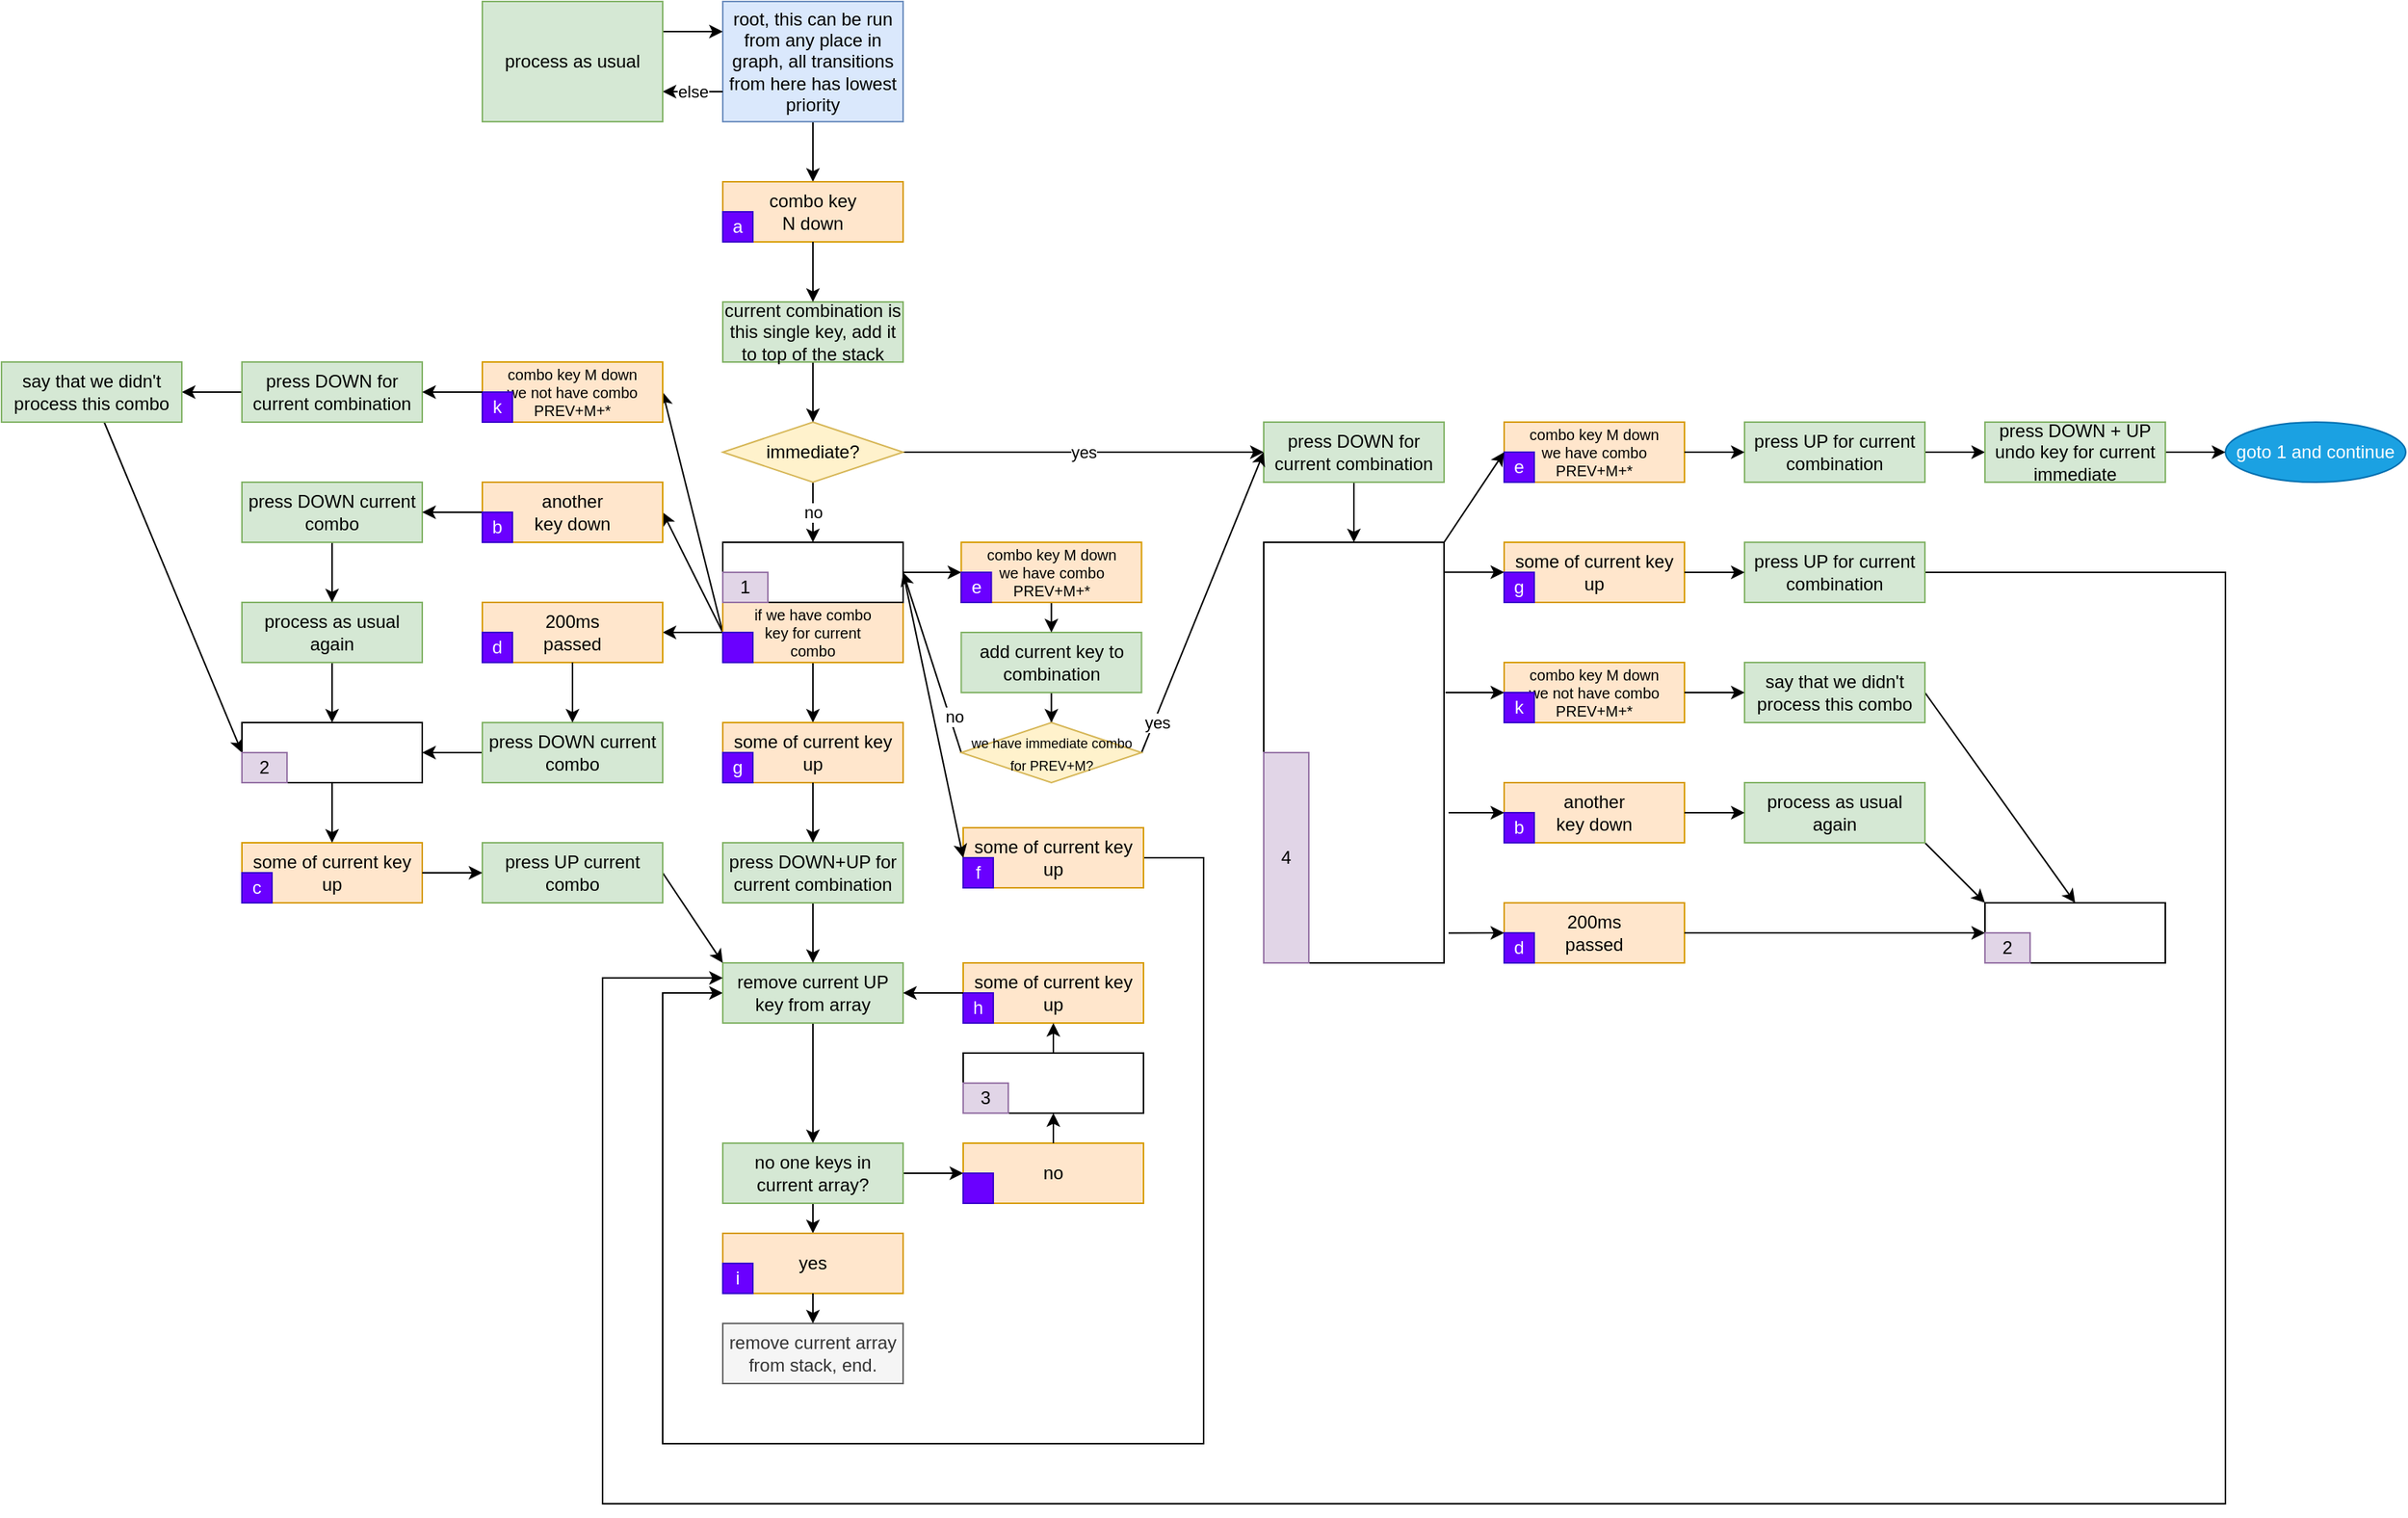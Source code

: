 <mxfile version="13.7.9" type="github">
  <diagram id="I-GsIGOzujkdGy-dldfp" name="Page-1">
    <mxGraphModel dx="1212" dy="2212" grid="1" gridSize="10" guides="1" tooltips="1" connect="1" arrows="1" fold="1" page="1" pageScale="1" pageWidth="850" pageHeight="1100" math="0" shadow="0">
      <root>
        <mxCell id="0" />
        <mxCell id="1" parent="0" />
        <mxCell id="Cp73jElpVsVrNux0-uJD-24" style="edgeStyle=none;rounded=0;orthogonalLoop=1;jettySize=auto;html=1;" parent="1" source="9FikOTbZSqQ_IjJCwpM8-122" target="Cp73jElpVsVrNux0-uJD-22" edge="1">
          <mxGeometry relative="1" as="geometry" />
        </mxCell>
        <mxCell id="9FikOTbZSqQ_IjJCwpM8-122" value="root, this can be run from any place in graph, all transitions from here has lowest priority" style="rounded=0;whiteSpace=wrap;html=1;fillColor=#dae8fc;strokeColor=#6c8ebf;" parent="1" vertex="1">
          <mxGeometry x="1360" y="-80" width="120" height="80" as="geometry" />
        </mxCell>
        <mxCell id="9FikOTbZSqQ_IjJCwpM8-123" value="remove current array from stack, end." style="rounded=0;whiteSpace=wrap;html=1;fillColor=#f5f5f5;strokeColor=#666666;fontColor=#333333;" parent="1" vertex="1">
          <mxGeometry x="1360" y="800" width="120" height="40" as="geometry" />
        </mxCell>
        <mxCell id="3cy7uIy2D0ZZn0zKqhlk-67" style="edgeStyle=orthogonalEdgeStyle;rounded=0;orthogonalLoop=1;jettySize=auto;html=1;exitX=1;exitY=0.5;exitDx=0;exitDy=0;" parent="1" source="Cp73jElpVsVrNux0-uJD-68" target="9FikOTbZSqQ_IjJCwpM8-125" edge="1">
          <mxGeometry relative="1" as="geometry">
            <Array as="points">
              <mxPoint x="1680" y="490" />
              <mxPoint x="1680" y="880" />
              <mxPoint x="1320" y="880" />
              <mxPoint x="1320" y="580" />
            </Array>
          </mxGeometry>
        </mxCell>
        <mxCell id="Cp73jElpVsVrNux0-uJD-15" style="edgeStyle=none;rounded=0;orthogonalLoop=1;jettySize=auto;html=1;exitX=1;exitY=0.5;exitDx=0;exitDy=0;entryX=0;entryY=0;entryDx=0;entryDy=0;" parent="1" source="9FikOTbZSqQ_IjJCwpM8-124" target="ggF09_UAsh0PuTfxkhmL-5" edge="1">
          <mxGeometry relative="1" as="geometry" />
        </mxCell>
        <mxCell id="FyaBsQyID1A_M-N_47Ui-7" style="edgeStyle=none;rounded=0;orthogonalLoop=1;jettySize=auto;html=1;" parent="1" source="9FikOTbZSqQ_IjJCwpM8-125" target="FyaBsQyID1A_M-N_47Ui-2" edge="1">
          <mxGeometry relative="1" as="geometry" />
        </mxCell>
        <mxCell id="9FikOTbZSqQ_IjJCwpM8-125" value="remove current UP key from array" style="rounded=0;whiteSpace=wrap;html=1;fillColor=#d5e8d4;strokeColor=#82b366;" parent="1" vertex="1">
          <mxGeometry x="1360" y="560" width="120" height="40" as="geometry" />
        </mxCell>
        <mxCell id="3cy7uIy2D0ZZn0zKqhlk-65" style="edgeStyle=none;rounded=0;orthogonalLoop=1;jettySize=auto;html=1;" parent="1" source="9FikOTbZSqQ_IjJCwpM8-134" target="3cy7uIy2D0ZZn0zKqhlk-14" edge="1">
          <mxGeometry relative="1" as="geometry" />
        </mxCell>
        <mxCell id="9FikOTbZSqQ_IjJCwpM8-134" value="process as usual again" style="rounded=0;whiteSpace=wrap;html=1;fillColor=#d5e8d4;strokeColor=#82b366;" parent="1" vertex="1">
          <mxGeometry x="1040" y="320" width="120" height="40" as="geometry" />
        </mxCell>
        <mxCell id="Cp73jElpVsVrNux0-uJD-20" style="edgeStyle=none;rounded=0;orthogonalLoop=1;jettySize=auto;html=1;exitX=0;exitY=0.5;exitDx=0;exitDy=0;entryX=1;entryY=0.5;entryDx=0;entryDy=0;" parent="1" source="3cy7uIy2D0ZZn0zKqhlk-10" target="Cp73jElpVsVrNux0-uJD-19" edge="1">
          <mxGeometry relative="1" as="geometry" />
        </mxCell>
        <mxCell id="Cp73jElpVsVrNux0-uJD-34" style="edgeStyle=none;rounded=0;orthogonalLoop=1;jettySize=auto;html=1;exitX=0;exitY=0.5;exitDx=0;exitDy=0;entryX=1;entryY=0.5;entryDx=0;entryDy=0;" parent="1" source="3cy7uIy2D0ZZn0zKqhlk-10" target="Cp73jElpVsVrNux0-uJD-26" edge="1">
          <mxGeometry relative="1" as="geometry" />
        </mxCell>
        <mxCell id="Cp73jElpVsVrNux0-uJD-65" style="edgeStyle=none;rounded=0;orthogonalLoop=1;jettySize=auto;html=1;exitX=0;exitY=0;exitDx=0;exitDy=0;entryX=1;entryY=0.5;entryDx=0;entryDy=0;" parent="1" source="Cp73jElpVsVrNux0-uJD-76" target="Cp73jElpVsVrNux0-uJD-62" edge="1">
          <mxGeometry relative="1" as="geometry" />
        </mxCell>
        <mxCell id="Cp73jElpVsVrNux0-uJD-71" style="edgeStyle=none;rounded=0;orthogonalLoop=1;jettySize=auto;html=1;exitX=0.5;exitY=1;exitDx=0;exitDy=0;" parent="1" source="3cy7uIy2D0ZZn0zKqhlk-10" target="Cp73jElpVsVrNux0-uJD-42" edge="1">
          <mxGeometry relative="1" as="geometry" />
        </mxCell>
        <mxCell id="3cy7uIy2D0ZZn0zKqhlk-10" value="&lt;p style=&quot;line-height: 100%&quot;&gt;&lt;/p&gt;&lt;div style=&quot;font-size: 10px&quot;&gt;&lt;font style=&quot;font-size: 10px&quot;&gt;if we have combo&lt;/font&gt;&lt;/div&gt;&lt;div style=&quot;font-size: 10px&quot;&gt;&lt;font style=&quot;font-size: 10px&quot;&gt; key for current &lt;br&gt;&lt;/font&gt;&lt;/div&gt;&lt;div style=&quot;font-size: 10px&quot;&gt;&lt;font style=&quot;font-size: 10px&quot;&gt;combo&lt;/font&gt;&lt;/div&gt;&lt;p&gt;&lt;/p&gt;" style="rounded=0;whiteSpace=wrap;html=1;fillColor=#ffe6cc;strokeColor=#d79b00;" parent="1" vertex="1">
          <mxGeometry x="1360" y="320" width="120" height="40" as="geometry" />
        </mxCell>
        <mxCell id="Cp73jElpVsVrNux0-uJD-74" style="edgeStyle=none;rounded=0;orthogonalLoop=1;jettySize=auto;html=1;" parent="1" source="3cy7uIy2D0ZZn0zKqhlk-12" target="9FikOTbZSqQ_IjJCwpM8-125" edge="1">
          <mxGeometry relative="1" as="geometry" />
        </mxCell>
        <mxCell id="3cy7uIy2D0ZZn0zKqhlk-12" value="press DOWN+UP for current combination" style="rounded=0;whiteSpace=wrap;html=1;fillColor=#d5e8d4;strokeColor=#82b366;" parent="1" vertex="1">
          <mxGeometry x="1360" y="480" width="120" height="40" as="geometry" />
        </mxCell>
        <mxCell id="tpmH9WUJRvsgLyrocyXT-11" style="edgeStyle=orthogonalEdgeStyle;rounded=0;orthogonalLoop=1;jettySize=auto;html=1;" edge="1" parent="1" source="3cy7uIy2D0ZZn0zKqhlk-19" target="tpmH9WUJRvsgLyrocyXT-10">
          <mxGeometry relative="1" as="geometry" />
        </mxCell>
        <mxCell id="3cy7uIy2D0ZZn0zKqhlk-19" value="add current key to combination" style="rounded=0;whiteSpace=wrap;html=1;fillColor=#d5e8d4;strokeColor=#82b366;" parent="1" vertex="1">
          <mxGeometry x="1518.7" y="340" width="120" height="40" as="geometry" />
        </mxCell>
        <mxCell id="3cy7uIy2D0ZZn0zKqhlk-64" style="edgeStyle=none;rounded=0;orthogonalLoop=1;jettySize=auto;html=1;exitX=1;exitY=0.5;exitDx=0;exitDy=0;entryX=0;entryY=0;entryDx=0;entryDy=0;" parent="1" source="3cy7uIy2D0ZZn0zKqhlk-26" target="9FikOTbZSqQ_IjJCwpM8-125" edge="1">
          <mxGeometry relative="1" as="geometry" />
        </mxCell>
        <mxCell id="3cy7uIy2D0ZZn0zKqhlk-26" value="press UP current combo" style="rounded=0;whiteSpace=wrap;html=1;fillColor=#d5e8d4;strokeColor=#82b366;" parent="1" vertex="1">
          <mxGeometry x="1200" y="480" width="120" height="40" as="geometry" />
        </mxCell>
        <mxCell id="3cy7uIy2D0ZZn0zKqhlk-53" value="else" style="edgeStyle=none;rounded=0;orthogonalLoop=1;jettySize=auto;html=1;exitX=0;exitY=0.75;exitDx=0;exitDy=0;entryX=1;entryY=0.75;entryDx=0;entryDy=0;" parent="1" source="9FikOTbZSqQ_IjJCwpM8-122" target="3cy7uIy2D0ZZn0zKqhlk-55" edge="1">
          <mxGeometry relative="1" as="geometry">
            <mxPoint x="1360" y="-10" as="sourcePoint" />
          </mxGeometry>
        </mxCell>
        <mxCell id="3cy7uIy2D0ZZn0zKqhlk-54" style="edgeStyle=none;rounded=0;orthogonalLoop=1;jettySize=auto;html=1;exitX=1;exitY=0.25;exitDx=0;exitDy=0;entryX=0;entryY=0.25;entryDx=0;entryDy=0;" parent="1" source="3cy7uIy2D0ZZn0zKqhlk-55" target="9FikOTbZSqQ_IjJCwpM8-122" edge="1">
          <mxGeometry relative="1" as="geometry">
            <mxPoint x="1360" y="-30" as="targetPoint" />
          </mxGeometry>
        </mxCell>
        <mxCell id="3cy7uIy2D0ZZn0zKqhlk-55" value="process as usual" style="rounded=0;whiteSpace=wrap;html=1;fillColor=#d5e8d4;strokeColor=#82b366;" parent="1" vertex="1">
          <mxGeometry x="1200" y="-80" width="120" height="80" as="geometry" />
        </mxCell>
        <mxCell id="Cp73jElpVsVrNux0-uJD-54" style="edgeStyle=none;rounded=0;orthogonalLoop=1;jettySize=auto;html=1;" parent="1" source="FyaBsQyID1A_M-N_47Ui-2" target="Cp73jElpVsVrNux0-uJD-52" edge="1">
          <mxGeometry relative="1" as="geometry" />
        </mxCell>
        <mxCell id="Cp73jElpVsVrNux0-uJD-59" style="edgeStyle=none;rounded=0;orthogonalLoop=1;jettySize=auto;html=1;entryX=0;entryY=0.5;entryDx=0;entryDy=0;exitX=1;exitY=0.5;exitDx=0;exitDy=0;" parent="1" source="FyaBsQyID1A_M-N_47Ui-2" target="Cp73jElpVsVrNux0-uJD-57" edge="1">
          <mxGeometry relative="1" as="geometry" />
        </mxCell>
        <mxCell id="FyaBsQyID1A_M-N_47Ui-2" value="no one keys in current array?" style="rounded=0;whiteSpace=wrap;html=1;fillColor=#d5e8d4;strokeColor=#82b366;" parent="1" vertex="1">
          <mxGeometry x="1360" y="680" width="120" height="40" as="geometry" />
        </mxCell>
        <mxCell id="Cp73jElpVsVrNux0-uJD-2" style="edgeStyle=orthogonalEdgeStyle;rounded=0;orthogonalLoop=1;jettySize=auto;html=1;" parent="1" source="Cp73jElpVsVrNux0-uJD-1" target="9FikOTbZSqQ_IjJCwpM8-134" edge="1">
          <mxGeometry relative="1" as="geometry" />
        </mxCell>
        <mxCell id="Cp73jElpVsVrNux0-uJD-1" value="&lt;div&gt;press DOWN current combo&lt;/div&gt;" style="rounded=0;whiteSpace=wrap;html=1;fillColor=#d5e8d4;strokeColor=#82b366;" parent="1" vertex="1">
          <mxGeometry x="1040" y="240" width="120" height="40" as="geometry" />
        </mxCell>
        <mxCell id="Cp73jElpVsVrNux0-uJD-5" style="rounded=0;orthogonalLoop=1;jettySize=auto;html=1;entryX=1;entryY=0.5;entryDx=0;entryDy=0;exitX=0;exitY=0.5;exitDx=0;exitDy=0;" parent="1" source="Cp73jElpVsVrNux0-uJD-4" target="3cy7uIy2D0ZZn0zKqhlk-14" edge="1">
          <mxGeometry relative="1" as="geometry" />
        </mxCell>
        <mxCell id="Cp73jElpVsVrNux0-uJD-4" value="&lt;div&gt;press DOWN current combo&lt;/div&gt;" style="rounded=0;whiteSpace=wrap;html=1;fillColor=#d5e8d4;strokeColor=#82b366;" parent="1" vertex="1">
          <mxGeometry x="1200" y="400" width="120" height="40" as="geometry" />
        </mxCell>
        <mxCell id="Cp73jElpVsVrNux0-uJD-9" style="edgeStyle=none;rounded=0;orthogonalLoop=1;jettySize=auto;html=1;exitX=0;exitY=0.5;exitDx=0;exitDy=0;" parent="1" source="Cp73jElpVsVrNux0-uJD-6" target="Cp73jElpVsVrNux0-uJD-8" edge="1">
          <mxGeometry relative="1" as="geometry" />
        </mxCell>
        <mxCell id="Cp73jElpVsVrNux0-uJD-6" value="press DOWN for current combination" style="rounded=0;whiteSpace=wrap;html=1;fillColor=#d5e8d4;strokeColor=#82b366;" parent="1" vertex="1">
          <mxGeometry x="1040" y="160" width="120" height="40" as="geometry" />
        </mxCell>
        <mxCell id="Cp73jElpVsVrNux0-uJD-75" style="edgeStyle=none;rounded=0;orthogonalLoop=1;jettySize=auto;html=1;entryX=0;entryY=0;entryDx=0;entryDy=0;" parent="1" source="Cp73jElpVsVrNux0-uJD-8" target="3cy7uIy2D0ZZn0zKqhlk-74" edge="1">
          <mxGeometry relative="1" as="geometry" />
        </mxCell>
        <mxCell id="Cp73jElpVsVrNux0-uJD-8" value="say that we didn&#39;t process this combo" style="rounded=0;whiteSpace=wrap;html=1;fillColor=#d5e8d4;strokeColor=#82b366;" parent="1" vertex="1">
          <mxGeometry x="880" y="160" width="120" height="40" as="geometry" />
        </mxCell>
        <mxCell id="Cp73jElpVsVrNux0-uJD-16" style="edgeStyle=none;rounded=0;orthogonalLoop=1;jettySize=auto;html=1;" parent="1" source="Cp73jElpVsVrNux0-uJD-14" target="3cy7uIy2D0ZZn0zKqhlk-19" edge="1">
          <mxGeometry relative="1" as="geometry" />
        </mxCell>
        <mxCell id="Cp73jElpVsVrNux0-uJD-21" style="edgeStyle=none;rounded=0;orthogonalLoop=1;jettySize=auto;html=1;entryX=1;entryY=0.5;entryDx=0;entryDy=0;" parent="1" source="Cp73jElpVsVrNux0-uJD-19" target="Cp73jElpVsVrNux0-uJD-1" edge="1">
          <mxGeometry relative="1" as="geometry" />
        </mxCell>
        <mxCell id="Cp73jElpVsVrNux0-uJD-27" value="" style="group" parent="1" vertex="1" connectable="0">
          <mxGeometry x="1200" y="320" width="120" height="40" as="geometry" />
        </mxCell>
        <mxCell id="Cp73jElpVsVrNux0-uJD-26" value="&lt;div&gt;200ms&lt;/div&gt;&lt;div&gt;passed&lt;br&gt;&lt;/div&gt;" style="rounded=0;whiteSpace=wrap;html=1;fillColor=#ffe6cc;strokeColor=#d79b00;" parent="Cp73jElpVsVrNux0-uJD-27" vertex="1">
          <mxGeometry width="120" height="40" as="geometry" />
        </mxCell>
        <mxCell id="ggF09_UAsh0PuTfxkhmL-3" value="d" style="rounded=0;whiteSpace=wrap;html=1;fillColor=#6a00ff;strokeColor=#3700CC;fontColor=#ffffff;" parent="Cp73jElpVsVrNux0-uJD-27" vertex="1">
          <mxGeometry y="20" width="20" height="20" as="geometry" />
        </mxCell>
        <mxCell id="Cp73jElpVsVrNux0-uJD-28" value="" style="group" parent="1" vertex="1" connectable="0">
          <mxGeometry x="1200" y="240" width="120" height="40" as="geometry" />
        </mxCell>
        <mxCell id="Cp73jElpVsVrNux0-uJD-19" value="&lt;div&gt;another &lt;br&gt;&lt;/div&gt;&lt;div&gt;key down&lt;/div&gt;" style="rounded=0;whiteSpace=wrap;html=1;fillColor=#ffe6cc;strokeColor=#d79b00;" parent="Cp73jElpVsVrNux0-uJD-28" vertex="1">
          <mxGeometry width="120" height="40" as="geometry" />
        </mxCell>
        <mxCell id="ggF09_UAsh0PuTfxkhmL-2" value="b" style="rounded=0;whiteSpace=wrap;html=1;fillColor=#6a00ff;strokeColor=#3700CC;fontColor=#ffffff;" parent="Cp73jElpVsVrNux0-uJD-28" vertex="1">
          <mxGeometry y="20" width="20" height="20" as="geometry" />
        </mxCell>
        <mxCell id="Cp73jElpVsVrNux0-uJD-29" value="" style="group" parent="1" vertex="1" connectable="0">
          <mxGeometry x="1518.7" y="280" width="120" height="40" as="geometry" />
        </mxCell>
        <mxCell id="Cp73jElpVsVrNux0-uJD-14" value="&lt;div style=&quot;font-size: 10px&quot;&gt;&lt;font style=&quot;font-size: 10px&quot;&gt;combo key M down&lt;/font&gt;&lt;div&gt;&lt;font style=&quot;font-size: 10px&quot;&gt;we have combo PREV+M&lt;/font&gt;&lt;font style=&quot;font-size: 10px&quot;&gt;+*&lt;/font&gt;&lt;/div&gt;&lt;/div&gt;" style="rounded=0;whiteSpace=wrap;html=1;fillColor=#ffe6cc;strokeColor=#d79b00;" parent="Cp73jElpVsVrNux0-uJD-29" vertex="1">
          <mxGeometry width="120" height="40" as="geometry" />
        </mxCell>
        <mxCell id="ggF09_UAsh0PuTfxkhmL-5" value="e" style="rounded=0;whiteSpace=wrap;html=1;fillColor=#6a00ff;strokeColor=#3700CC;fontColor=#ffffff;" parent="Cp73jElpVsVrNux0-uJD-29" vertex="1">
          <mxGeometry y="20" width="20" height="20" as="geometry" />
        </mxCell>
        <mxCell id="Cp73jElpVsVrNux0-uJD-30" value="" style="group" parent="1" vertex="1" connectable="0">
          <mxGeometry x="1360" y="40" width="120" height="40" as="geometry" />
        </mxCell>
        <mxCell id="Cp73jElpVsVrNux0-uJD-22" value="&lt;div&gt;combo key &lt;br&gt;&lt;/div&gt;&lt;div&gt;N down&lt;/div&gt;" style="rounded=0;whiteSpace=wrap;html=1;fillColor=#ffe6cc;strokeColor=#d79b00;" parent="Cp73jElpVsVrNux0-uJD-30" vertex="1">
          <mxGeometry width="120" height="40" as="geometry" />
        </mxCell>
        <mxCell id="ggF09_UAsh0PuTfxkhmL-1" value="a" style="rounded=0;whiteSpace=wrap;html=1;fillColor=#6a00ff;strokeColor=#3700CC;fontColor=#ffffff;" parent="Cp73jElpVsVrNux0-uJD-30" vertex="1">
          <mxGeometry y="20" width="20" height="20" as="geometry" />
        </mxCell>
        <mxCell id="Cp73jElpVsVrNux0-uJD-31" value="" style="group" parent="1" vertex="1" connectable="0">
          <mxGeometry x="1360" y="280" width="120" height="40" as="geometry" />
        </mxCell>
        <mxCell id="9FikOTbZSqQ_IjJCwpM8-124" value="" style="rounded=0;whiteSpace=wrap;html=1;" parent="Cp73jElpVsVrNux0-uJD-31" vertex="1">
          <mxGeometry width="120" height="40" as="geometry" />
        </mxCell>
        <mxCell id="3cy7uIy2D0ZZn0zKqhlk-70" value="1" style="rounded=0;whiteSpace=wrap;html=1;fillColor=#e1d5e7;strokeColor=#9673a6;" parent="Cp73jElpVsVrNux0-uJD-31" vertex="1">
          <mxGeometry y="20" width="30" height="20" as="geometry" />
        </mxCell>
        <mxCell id="Cp73jElpVsVrNux0-uJD-32" value="" style="group" parent="1" vertex="1" connectable="0">
          <mxGeometry x="1520" y="620" width="120" height="40" as="geometry" />
        </mxCell>
        <mxCell id="FyaBsQyID1A_M-N_47Ui-1" value="" style="rounded=0;whiteSpace=wrap;html=1;" parent="Cp73jElpVsVrNux0-uJD-32" vertex="1">
          <mxGeometry width="120" height="40" as="geometry" />
        </mxCell>
        <mxCell id="3cy7uIy2D0ZZn0zKqhlk-72" value="3" style="rounded=0;whiteSpace=wrap;html=1;fillColor=#e1d5e7;strokeColor=#9673a6;" parent="Cp73jElpVsVrNux0-uJD-32" vertex="1">
          <mxGeometry y="20" width="30" height="20" as="geometry" />
        </mxCell>
        <mxCell id="Cp73jElpVsVrNux0-uJD-33" value="" style="group" parent="1" vertex="1" connectable="0">
          <mxGeometry x="1040" y="400" width="120" height="40" as="geometry" />
        </mxCell>
        <mxCell id="3cy7uIy2D0ZZn0zKqhlk-14" value="" style="rounded=0;whiteSpace=wrap;html=1;" parent="Cp73jElpVsVrNux0-uJD-33" vertex="1">
          <mxGeometry width="120" height="40" as="geometry" />
        </mxCell>
        <mxCell id="3cy7uIy2D0ZZn0zKqhlk-74" value="2" style="rounded=0;whiteSpace=wrap;html=1;fillColor=#e1d5e7;strokeColor=#9673a6;" parent="Cp73jElpVsVrNux0-uJD-33" vertex="1">
          <mxGeometry y="20" width="30" height="20" as="geometry" />
        </mxCell>
        <mxCell id="Cp73jElpVsVrNux0-uJD-35" style="edgeStyle=none;rounded=0;orthogonalLoop=1;jettySize=auto;html=1;" parent="1" source="Cp73jElpVsVrNux0-uJD-26" target="Cp73jElpVsVrNux0-uJD-4" edge="1">
          <mxGeometry relative="1" as="geometry" />
        </mxCell>
        <mxCell id="Cp73jElpVsVrNux0-uJD-36" value="" style="group" parent="1" vertex="1" connectable="0">
          <mxGeometry x="1040" y="480" width="120" height="40" as="geometry" />
        </mxCell>
        <mxCell id="Cp73jElpVsVrNux0-uJD-37" value="some of current key up" style="rounded=0;whiteSpace=wrap;html=1;fillColor=#ffe6cc;strokeColor=#d79b00;" parent="Cp73jElpVsVrNux0-uJD-36" vertex="1">
          <mxGeometry width="120" height="40" as="geometry" />
        </mxCell>
        <mxCell id="Cp73jElpVsVrNux0-uJD-38" value="c" style="rounded=0;whiteSpace=wrap;html=1;fillColor=#6a00ff;strokeColor=#3700CC;fontColor=#ffffff;" parent="Cp73jElpVsVrNux0-uJD-36" vertex="1">
          <mxGeometry y="20" width="20" height="20" as="geometry" />
        </mxCell>
        <mxCell id="Cp73jElpVsVrNux0-uJD-39" style="edgeStyle=none;rounded=0;orthogonalLoop=1;jettySize=auto;html=1;" parent="1" source="3cy7uIy2D0ZZn0zKqhlk-14" target="Cp73jElpVsVrNux0-uJD-37" edge="1">
          <mxGeometry relative="1" as="geometry" />
        </mxCell>
        <mxCell id="Cp73jElpVsVrNux0-uJD-40" style="edgeStyle=none;rounded=0;orthogonalLoop=1;jettySize=auto;html=1;" parent="1" source="Cp73jElpVsVrNux0-uJD-37" target="3cy7uIy2D0ZZn0zKqhlk-26" edge="1">
          <mxGeometry relative="1" as="geometry" />
        </mxCell>
        <mxCell id="Cp73jElpVsVrNux0-uJD-41" value="" style="group" parent="1" vertex="1" connectable="0">
          <mxGeometry x="1360" y="400" width="120" height="40" as="geometry" />
        </mxCell>
        <mxCell id="Cp73jElpVsVrNux0-uJD-42" value="some of current key up" style="rounded=0;whiteSpace=wrap;html=1;fillColor=#ffe6cc;strokeColor=#d79b00;" parent="Cp73jElpVsVrNux0-uJD-41" vertex="1">
          <mxGeometry width="120" height="40" as="geometry" />
        </mxCell>
        <mxCell id="Cp73jElpVsVrNux0-uJD-43" value="g" style="rounded=0;whiteSpace=wrap;html=1;fillColor=#6a00ff;strokeColor=#3700CC;fontColor=#ffffff;" parent="Cp73jElpVsVrNux0-uJD-41" vertex="1">
          <mxGeometry y="20" width="20" height="20" as="geometry" />
        </mxCell>
        <mxCell id="Cp73jElpVsVrNux0-uJD-46" value="" style="group" parent="1" vertex="1" connectable="0">
          <mxGeometry x="1520" y="560" width="120" height="40" as="geometry" />
        </mxCell>
        <mxCell id="Cp73jElpVsVrNux0-uJD-47" value="some of current key up" style="rounded=0;whiteSpace=wrap;html=1;fillColor=#ffe6cc;strokeColor=#d79b00;" parent="Cp73jElpVsVrNux0-uJD-46" vertex="1">
          <mxGeometry width="120" height="40" as="geometry" />
        </mxCell>
        <mxCell id="Cp73jElpVsVrNux0-uJD-48" value="h" style="rounded=0;whiteSpace=wrap;html=1;fillColor=#6a00ff;strokeColor=#3700CC;fontColor=#ffffff;" parent="Cp73jElpVsVrNux0-uJD-46" vertex="1">
          <mxGeometry y="20" width="20" height="20" as="geometry" />
        </mxCell>
        <mxCell id="Cp73jElpVsVrNux0-uJD-49" style="edgeStyle=none;rounded=0;orthogonalLoop=1;jettySize=auto;html=1;entryX=0.5;entryY=1;entryDx=0;entryDy=0;" parent="1" source="FyaBsQyID1A_M-N_47Ui-1" target="Cp73jElpVsVrNux0-uJD-47" edge="1">
          <mxGeometry relative="1" as="geometry" />
        </mxCell>
        <mxCell id="Cp73jElpVsVrNux0-uJD-50" style="edgeStyle=none;rounded=0;orthogonalLoop=1;jettySize=auto;html=1;entryX=1;entryY=0.5;entryDx=0;entryDy=0;exitX=0;exitY=0;exitDx=0;exitDy=0;" parent="1" source="Cp73jElpVsVrNux0-uJD-48" target="9FikOTbZSqQ_IjJCwpM8-125" edge="1">
          <mxGeometry relative="1" as="geometry" />
        </mxCell>
        <mxCell id="Cp73jElpVsVrNux0-uJD-51" value="" style="group" parent="1" vertex="1" connectable="0">
          <mxGeometry x="1360" y="740" width="120" height="40" as="geometry" />
        </mxCell>
        <mxCell id="Cp73jElpVsVrNux0-uJD-52" value="yes" style="rounded=0;whiteSpace=wrap;html=1;fillColor=#ffe6cc;strokeColor=#d79b00;" parent="Cp73jElpVsVrNux0-uJD-51" vertex="1">
          <mxGeometry width="120" height="40" as="geometry" />
        </mxCell>
        <mxCell id="Cp73jElpVsVrNux0-uJD-53" value="i" style="rounded=0;whiteSpace=wrap;html=1;fillColor=#6a00ff;strokeColor=#3700CC;fontColor=#ffffff;" parent="Cp73jElpVsVrNux0-uJD-51" vertex="1">
          <mxGeometry y="20" width="20" height="20" as="geometry" />
        </mxCell>
        <mxCell id="Cp73jElpVsVrNux0-uJD-55" style="edgeStyle=none;rounded=0;orthogonalLoop=1;jettySize=auto;html=1;" parent="1" source="Cp73jElpVsVrNux0-uJD-52" target="9FikOTbZSqQ_IjJCwpM8-123" edge="1">
          <mxGeometry relative="1" as="geometry" />
        </mxCell>
        <mxCell id="Cp73jElpVsVrNux0-uJD-56" value="" style="group" parent="1" vertex="1" connectable="0">
          <mxGeometry x="1520" y="680" width="120" height="40" as="geometry" />
        </mxCell>
        <mxCell id="Cp73jElpVsVrNux0-uJD-57" value="no" style="rounded=0;whiteSpace=wrap;html=1;fillColor=#ffe6cc;strokeColor=#d79b00;" parent="Cp73jElpVsVrNux0-uJD-56" vertex="1">
          <mxGeometry width="120" height="40" as="geometry" />
        </mxCell>
        <mxCell id="Cp73jElpVsVrNux0-uJD-58" value="" style="rounded=0;whiteSpace=wrap;html=1;fillColor=#6a00ff;strokeColor=#3700CC;fontColor=#ffffff;" parent="Cp73jElpVsVrNux0-uJD-56" vertex="1">
          <mxGeometry y="20" width="20" height="20" as="geometry" />
        </mxCell>
        <mxCell id="Cp73jElpVsVrNux0-uJD-60" style="edgeStyle=none;rounded=0;orthogonalLoop=1;jettySize=auto;html=1;" parent="1" source="Cp73jElpVsVrNux0-uJD-57" target="FyaBsQyID1A_M-N_47Ui-1" edge="1">
          <mxGeometry relative="1" as="geometry" />
        </mxCell>
        <mxCell id="Cp73jElpVsVrNux0-uJD-61" value="" style="group" parent="1" vertex="1" connectable="0">
          <mxGeometry x="1200" y="160" width="120" height="40" as="geometry" />
        </mxCell>
        <mxCell id="Cp73jElpVsVrNux0-uJD-62" value="&lt;div style=&quot;font-size: 10px&quot;&gt;&lt;font style=&quot;font-size: 10px&quot;&gt;combo key M down&lt;/font&gt;&lt;div&gt;&lt;font style=&quot;font-size: 10px&quot;&gt;we not have combo PREV+M&lt;/font&gt;&lt;font style=&quot;font-size: 10px&quot;&gt;+*&lt;/font&gt;&lt;/div&gt;&lt;/div&gt;" style="rounded=0;whiteSpace=wrap;html=1;fillColor=#ffe6cc;strokeColor=#d79b00;" parent="Cp73jElpVsVrNux0-uJD-61" vertex="1">
          <mxGeometry width="120" height="40" as="geometry" />
        </mxCell>
        <mxCell id="Cp73jElpVsVrNux0-uJD-63" value="k" style="rounded=0;whiteSpace=wrap;html=1;fillColor=#6a00ff;strokeColor=#3700CC;fontColor=#ffffff;" parent="Cp73jElpVsVrNux0-uJD-61" vertex="1">
          <mxGeometry y="20" width="20" height="20" as="geometry" />
        </mxCell>
        <mxCell id="Cp73jElpVsVrNux0-uJD-66" style="edgeStyle=none;rounded=0;orthogonalLoop=1;jettySize=auto;html=1;" parent="1" source="Cp73jElpVsVrNux0-uJD-62" target="Cp73jElpVsVrNux0-uJD-6" edge="1">
          <mxGeometry relative="1" as="geometry" />
        </mxCell>
        <mxCell id="Cp73jElpVsVrNux0-uJD-67" value="" style="group" parent="1" vertex="1" connectable="0">
          <mxGeometry x="1520" y="470" width="120" height="40" as="geometry" />
        </mxCell>
        <mxCell id="Cp73jElpVsVrNux0-uJD-68" value="some of current key up" style="rounded=0;whiteSpace=wrap;html=1;fillColor=#ffe6cc;strokeColor=#d79b00;" parent="Cp73jElpVsVrNux0-uJD-67" vertex="1">
          <mxGeometry width="120" height="40" as="geometry" />
        </mxCell>
        <mxCell id="Cp73jElpVsVrNux0-uJD-69" value="f" style="rounded=0;whiteSpace=wrap;html=1;fillColor=#6a00ff;strokeColor=#3700CC;fontColor=#ffffff;" parent="Cp73jElpVsVrNux0-uJD-67" vertex="1">
          <mxGeometry y="20" width="20" height="20" as="geometry" />
        </mxCell>
        <mxCell id="Cp73jElpVsVrNux0-uJD-70" style="edgeStyle=none;rounded=0;orthogonalLoop=1;jettySize=auto;html=1;exitX=1;exitY=0.5;exitDx=0;exitDy=0;entryX=0;entryY=0;entryDx=0;entryDy=0;" parent="1" source="9FikOTbZSqQ_IjJCwpM8-124" target="Cp73jElpVsVrNux0-uJD-69" edge="1">
          <mxGeometry relative="1" as="geometry" />
        </mxCell>
        <mxCell id="Cp73jElpVsVrNux0-uJD-72" style="edgeStyle=none;rounded=0;orthogonalLoop=1;jettySize=auto;html=1;" parent="1" source="Cp73jElpVsVrNux0-uJD-42" target="3cy7uIy2D0ZZn0zKqhlk-12" edge="1">
          <mxGeometry relative="1" as="geometry" />
        </mxCell>
        <mxCell id="Cp73jElpVsVrNux0-uJD-76" value="" style="rounded=0;whiteSpace=wrap;html=1;fillColor=#6a00ff;strokeColor=#3700CC;fontColor=#ffffff;" parent="1" vertex="1">
          <mxGeometry x="1360" y="340" width="20" height="20" as="geometry" />
        </mxCell>
        <mxCell id="tpmH9WUJRvsgLyrocyXT-6" value="no" style="edgeStyle=orthogonalEdgeStyle;rounded=0;orthogonalLoop=1;jettySize=auto;html=1;" edge="1" parent="1" source="tpmH9WUJRvsgLyrocyXT-1" target="9FikOTbZSqQ_IjJCwpM8-124">
          <mxGeometry relative="1" as="geometry" />
        </mxCell>
        <mxCell id="tpmH9WUJRvsgLyrocyXT-8" value="yes" style="rounded=0;orthogonalLoop=1;jettySize=auto;html=1;entryX=0;entryY=0.5;entryDx=0;entryDy=0;exitX=1;exitY=0.5;exitDx=0;exitDy=0;" edge="1" parent="1" source="tpmH9WUJRvsgLyrocyXT-1" target="tpmH9WUJRvsgLyrocyXT-7">
          <mxGeometry relative="1" as="geometry" />
        </mxCell>
        <mxCell id="tpmH9WUJRvsgLyrocyXT-1" value="immediate?" style="rhombus;whiteSpace=wrap;html=1;fillColor=#fff2cc;strokeColor=#d6b656;" vertex="1" parent="1">
          <mxGeometry x="1360" y="200" width="120" height="40" as="geometry" />
        </mxCell>
        <mxCell id="tpmH9WUJRvsgLyrocyXT-5" style="edgeStyle=orthogonalEdgeStyle;rounded=0;orthogonalLoop=1;jettySize=auto;html=1;" edge="1" parent="1" source="tpmH9WUJRvsgLyrocyXT-3" target="tpmH9WUJRvsgLyrocyXT-1">
          <mxGeometry relative="1" as="geometry" />
        </mxCell>
        <mxCell id="tpmH9WUJRvsgLyrocyXT-3" value="current combination is this single key, add it to top of the stack" style="rounded=0;whiteSpace=wrap;html=1;fillColor=#d5e8d4;strokeColor=#82b366;" vertex="1" parent="1">
          <mxGeometry x="1360" y="120" width="120" height="40" as="geometry" />
        </mxCell>
        <mxCell id="tpmH9WUJRvsgLyrocyXT-4" style="edgeStyle=orthogonalEdgeStyle;rounded=0;orthogonalLoop=1;jettySize=auto;html=1;" edge="1" parent="1" source="Cp73jElpVsVrNux0-uJD-22" target="tpmH9WUJRvsgLyrocyXT-3">
          <mxGeometry relative="1" as="geometry" />
        </mxCell>
        <mxCell id="tpmH9WUJRvsgLyrocyXT-22" style="edgeStyle=none;rounded=0;orthogonalLoop=1;jettySize=auto;html=1;" edge="1" parent="1" source="tpmH9WUJRvsgLyrocyXT-7" target="tpmH9WUJRvsgLyrocyXT-19">
          <mxGeometry relative="1" as="geometry" />
        </mxCell>
        <mxCell id="tpmH9WUJRvsgLyrocyXT-7" value="press DOWN for current combination" style="rounded=0;whiteSpace=wrap;html=1;fillColor=#d5e8d4;strokeColor=#82b366;" vertex="1" parent="1">
          <mxGeometry x="1720" y="200" width="120" height="40" as="geometry" />
        </mxCell>
        <mxCell id="tpmH9WUJRvsgLyrocyXT-12" style="rounded=0;orthogonalLoop=1;jettySize=auto;html=1;exitX=0;exitY=0.5;exitDx=0;exitDy=0;" edge="1" parent="1" source="tpmH9WUJRvsgLyrocyXT-10">
          <mxGeometry relative="1" as="geometry">
            <mxPoint x="1480" y="300" as="targetPoint" />
          </mxGeometry>
        </mxCell>
        <mxCell id="tpmH9WUJRvsgLyrocyXT-13" value="no" style="edgeLabel;html=1;align=center;verticalAlign=middle;resizable=0;points=[];" vertex="1" connectable="0" parent="tpmH9WUJRvsgLyrocyXT-12">
          <mxGeometry x="-0.6" y="-3" relative="1" as="geometry">
            <mxPoint as="offset" />
          </mxGeometry>
        </mxCell>
        <mxCell id="tpmH9WUJRvsgLyrocyXT-14" style="edgeStyle=none;rounded=0;orthogonalLoop=1;jettySize=auto;html=1;exitX=1;exitY=0.5;exitDx=0;exitDy=0;entryX=0;entryY=0.5;entryDx=0;entryDy=0;" edge="1" parent="1" source="tpmH9WUJRvsgLyrocyXT-10" target="tpmH9WUJRvsgLyrocyXT-7">
          <mxGeometry relative="1" as="geometry">
            <mxPoint x="1680" y="220" as="targetPoint" />
          </mxGeometry>
        </mxCell>
        <mxCell id="tpmH9WUJRvsgLyrocyXT-15" value="yes" style="edgeLabel;html=1;align=center;verticalAlign=middle;resizable=0;points=[];" vertex="1" connectable="0" parent="tpmH9WUJRvsgLyrocyXT-14">
          <mxGeometry x="-0.786" y="-2" relative="1" as="geometry">
            <mxPoint as="offset" />
          </mxGeometry>
        </mxCell>
        <mxCell id="tpmH9WUJRvsgLyrocyXT-10" value="&lt;font style=&quot;font-size: 9px&quot;&gt;we have immediate combo for PREV+M?&lt;/font&gt;" style="rhombus;whiteSpace=wrap;html=1;fillColor=#fff2cc;strokeColor=#d6b656;" vertex="1" parent="1">
          <mxGeometry x="1518.7" y="400" width="120" height="40" as="geometry" />
        </mxCell>
        <mxCell id="tpmH9WUJRvsgLyrocyXT-18" value="" style="group" vertex="1" connectable="0" parent="1">
          <mxGeometry x="1720" y="280" width="120" height="280" as="geometry" />
        </mxCell>
        <mxCell id="tpmH9WUJRvsgLyrocyXT-19" value="" style="rounded=0;whiteSpace=wrap;html=1;" vertex="1" parent="tpmH9WUJRvsgLyrocyXT-18">
          <mxGeometry width="120" height="280" as="geometry" />
        </mxCell>
        <mxCell id="tpmH9WUJRvsgLyrocyXT-20" value="4" style="rounded=0;whiteSpace=wrap;html=1;fillColor=#e1d5e7;strokeColor=#9673a6;" vertex="1" parent="tpmH9WUJRvsgLyrocyXT-18">
          <mxGeometry y="140" width="30" height="140" as="geometry" />
        </mxCell>
        <mxCell id="tpmH9WUJRvsgLyrocyXT-24" value="" style="group" vertex="1" connectable="0" parent="1">
          <mxGeometry x="1880" y="520" width="120" height="40" as="geometry" />
        </mxCell>
        <mxCell id="tpmH9WUJRvsgLyrocyXT-25" value="&lt;div&gt;200ms&lt;/div&gt;&lt;div&gt;passed&lt;br&gt;&lt;/div&gt;" style="rounded=0;whiteSpace=wrap;html=1;fillColor=#ffe6cc;strokeColor=#d79b00;" vertex="1" parent="tpmH9WUJRvsgLyrocyXT-24">
          <mxGeometry width="120" height="40" as="geometry" />
        </mxCell>
        <mxCell id="tpmH9WUJRvsgLyrocyXT-26" value="d" style="rounded=0;whiteSpace=wrap;html=1;fillColor=#6a00ff;strokeColor=#3700CC;fontColor=#ffffff;" vertex="1" parent="tpmH9WUJRvsgLyrocyXT-24">
          <mxGeometry y="20" width="20" height="20" as="geometry" />
        </mxCell>
        <mxCell id="tpmH9WUJRvsgLyrocyXT-27" value="" style="group" vertex="1" connectable="0" parent="1">
          <mxGeometry x="1880" y="440" width="120" height="40" as="geometry" />
        </mxCell>
        <mxCell id="tpmH9WUJRvsgLyrocyXT-28" value="&lt;div&gt;another &lt;br&gt;&lt;/div&gt;&lt;div&gt;key down&lt;/div&gt;" style="rounded=0;whiteSpace=wrap;html=1;fillColor=#ffe6cc;strokeColor=#d79b00;" vertex="1" parent="tpmH9WUJRvsgLyrocyXT-27">
          <mxGeometry width="120" height="40" as="geometry" />
        </mxCell>
        <mxCell id="tpmH9WUJRvsgLyrocyXT-29" value="b" style="rounded=0;whiteSpace=wrap;html=1;fillColor=#6a00ff;strokeColor=#3700CC;fontColor=#ffffff;" vertex="1" parent="tpmH9WUJRvsgLyrocyXT-27">
          <mxGeometry y="20" width="20" height="20" as="geometry" />
        </mxCell>
        <mxCell id="tpmH9WUJRvsgLyrocyXT-30" value="" style="group" vertex="1" connectable="0" parent="1">
          <mxGeometry x="1880" y="360" width="120" height="40" as="geometry" />
        </mxCell>
        <mxCell id="tpmH9WUJRvsgLyrocyXT-31" value="&lt;div style=&quot;font-size: 10px&quot;&gt;&lt;font style=&quot;font-size: 10px&quot;&gt;combo key M down&lt;/font&gt;&lt;div&gt;&lt;font style=&quot;font-size: 10px&quot;&gt;we not have combo PREV+M&lt;/font&gt;&lt;font style=&quot;font-size: 10px&quot;&gt;+*&lt;/font&gt;&lt;/div&gt;&lt;/div&gt;" style="rounded=0;whiteSpace=wrap;html=1;fillColor=#ffe6cc;strokeColor=#d79b00;" vertex="1" parent="tpmH9WUJRvsgLyrocyXT-30">
          <mxGeometry width="120" height="40" as="geometry" />
        </mxCell>
        <mxCell id="tpmH9WUJRvsgLyrocyXT-32" value="k" style="rounded=0;whiteSpace=wrap;html=1;fillColor=#6a00ff;strokeColor=#3700CC;fontColor=#ffffff;" vertex="1" parent="tpmH9WUJRvsgLyrocyXT-30">
          <mxGeometry y="20" width="20" height="20" as="geometry" />
        </mxCell>
        <mxCell id="tpmH9WUJRvsgLyrocyXT-33" value="" style="group" vertex="1" connectable="0" parent="1">
          <mxGeometry x="1880.0" y="200" width="120" height="40" as="geometry" />
        </mxCell>
        <mxCell id="tpmH9WUJRvsgLyrocyXT-34" value="&lt;div style=&quot;font-size: 10px&quot;&gt;&lt;font style=&quot;font-size: 10px&quot;&gt;combo key M down&lt;/font&gt;&lt;div&gt;&lt;font style=&quot;font-size: 10px&quot;&gt;we have combo PREV+M&lt;/font&gt;&lt;font style=&quot;font-size: 10px&quot;&gt;+*&lt;/font&gt;&lt;/div&gt;&lt;/div&gt;" style="rounded=0;whiteSpace=wrap;html=1;fillColor=#ffe6cc;strokeColor=#d79b00;" vertex="1" parent="tpmH9WUJRvsgLyrocyXT-33">
          <mxGeometry width="120" height="40" as="geometry" />
        </mxCell>
        <mxCell id="tpmH9WUJRvsgLyrocyXT-35" value="e" style="rounded=0;whiteSpace=wrap;html=1;fillColor=#6a00ff;strokeColor=#3700CC;fontColor=#ffffff;" vertex="1" parent="tpmH9WUJRvsgLyrocyXT-33">
          <mxGeometry y="20" width="20" height="20" as="geometry" />
        </mxCell>
        <mxCell id="tpmH9WUJRvsgLyrocyXT-36" value="" style="group" vertex="1" connectable="0" parent="1">
          <mxGeometry x="1880" y="280" width="120" height="40" as="geometry" />
        </mxCell>
        <mxCell id="tpmH9WUJRvsgLyrocyXT-37" value="some of current key up" style="rounded=0;whiteSpace=wrap;html=1;fillColor=#ffe6cc;strokeColor=#d79b00;" vertex="1" parent="tpmH9WUJRvsgLyrocyXT-36">
          <mxGeometry width="120" height="40" as="geometry" />
        </mxCell>
        <mxCell id="tpmH9WUJRvsgLyrocyXT-38" value="g" style="rounded=0;whiteSpace=wrap;html=1;fillColor=#6a00ff;strokeColor=#3700CC;fontColor=#ffffff;" vertex="1" parent="tpmH9WUJRvsgLyrocyXT-36">
          <mxGeometry y="20" width="20" height="20" as="geometry" />
        </mxCell>
        <mxCell id="tpmH9WUJRvsgLyrocyXT-41" style="edgeStyle=none;rounded=0;orthogonalLoop=1;jettySize=auto;html=1;exitX=1;exitY=0.071;exitDx=0;exitDy=0;exitPerimeter=0;" edge="1" parent="1" source="tpmH9WUJRvsgLyrocyXT-19" target="tpmH9WUJRvsgLyrocyXT-37">
          <mxGeometry relative="1" as="geometry" />
        </mxCell>
        <mxCell id="tpmH9WUJRvsgLyrocyXT-44" style="edgeStyle=none;rounded=0;orthogonalLoop=1;jettySize=auto;html=1;entryX=0;entryY=0;entryDx=0;entryDy=0;exitX=1.008;exitY=0.357;exitDx=0;exitDy=0;exitPerimeter=0;" edge="1" parent="1" source="tpmH9WUJRvsgLyrocyXT-19" target="tpmH9WUJRvsgLyrocyXT-32">
          <mxGeometry relative="1" as="geometry" />
        </mxCell>
        <mxCell id="tpmH9WUJRvsgLyrocyXT-45" style="edgeStyle=none;rounded=0;orthogonalLoop=1;jettySize=auto;html=1;entryX=0;entryY=0.5;entryDx=0;entryDy=0;exitX=1.025;exitY=0.643;exitDx=0;exitDy=0;exitPerimeter=0;" edge="1" parent="1" source="tpmH9WUJRvsgLyrocyXT-19" target="tpmH9WUJRvsgLyrocyXT-28">
          <mxGeometry relative="1" as="geometry" />
        </mxCell>
        <mxCell id="tpmH9WUJRvsgLyrocyXT-46" style="edgeStyle=none;rounded=0;orthogonalLoop=1;jettySize=auto;html=1;entryX=0;entryY=0;entryDx=0;entryDy=0;exitX=1.025;exitY=0.929;exitDx=0;exitDy=0;exitPerimeter=0;" edge="1" parent="1" source="tpmH9WUJRvsgLyrocyXT-19" target="tpmH9WUJRvsgLyrocyXT-26">
          <mxGeometry relative="1" as="geometry" />
        </mxCell>
        <mxCell id="tpmH9WUJRvsgLyrocyXT-47" style="edgeStyle=none;rounded=0;orthogonalLoop=1;jettySize=auto;html=1;entryX=0;entryY=0;entryDx=0;entryDy=0;exitX=1;exitY=0;exitDx=0;exitDy=0;" edge="1" parent="1" source="tpmH9WUJRvsgLyrocyXT-19" target="tpmH9WUJRvsgLyrocyXT-35">
          <mxGeometry relative="1" as="geometry" />
        </mxCell>
        <mxCell id="tpmH9WUJRvsgLyrocyXT-48" value="goto 1 and continue" style="ellipse;whiteSpace=wrap;html=1;fillColor=#1ba1e2;strokeColor=#006EAF;fontColor=#ffffff;" vertex="1" parent="1">
          <mxGeometry x="2360" y="200" width="120" height="40" as="geometry" />
        </mxCell>
        <mxCell id="tpmH9WUJRvsgLyrocyXT-51" style="edgeStyle=none;rounded=0;orthogonalLoop=1;jettySize=auto;html=1;entryX=0;entryY=0.5;entryDx=0;entryDy=0;exitX=1;exitY=0.5;exitDx=0;exitDy=0;" edge="1" parent="1" source="tpmH9WUJRvsgLyrocyXT-49" target="tpmH9WUJRvsgLyrocyXT-56">
          <mxGeometry relative="1" as="geometry" />
        </mxCell>
        <mxCell id="tpmH9WUJRvsgLyrocyXT-49" value="press UP for current combination" style="rounded=0;whiteSpace=wrap;html=1;fillColor=#d5e8d4;strokeColor=#82b366;" vertex="1" parent="1">
          <mxGeometry x="2040" y="200" width="120" height="40" as="geometry" />
        </mxCell>
        <mxCell id="tpmH9WUJRvsgLyrocyXT-50" style="edgeStyle=none;rounded=0;orthogonalLoop=1;jettySize=auto;html=1;" edge="1" parent="1" source="tpmH9WUJRvsgLyrocyXT-34" target="tpmH9WUJRvsgLyrocyXT-49">
          <mxGeometry relative="1" as="geometry" />
        </mxCell>
        <mxCell id="tpmH9WUJRvsgLyrocyXT-57" style="edgeStyle=none;rounded=0;orthogonalLoop=1;jettySize=auto;html=1;" edge="1" parent="1" source="tpmH9WUJRvsgLyrocyXT-56" target="tpmH9WUJRvsgLyrocyXT-48">
          <mxGeometry relative="1" as="geometry" />
        </mxCell>
        <mxCell id="tpmH9WUJRvsgLyrocyXT-56" value="press DOWN + UP undo key for current immediate" style="rounded=0;whiteSpace=wrap;html=1;fillColor=#d5e8d4;strokeColor=#82b366;" vertex="1" parent="1">
          <mxGeometry x="2200" y="200" width="120" height="40" as="geometry" />
        </mxCell>
        <mxCell id="tpmH9WUJRvsgLyrocyXT-63" style="edgeStyle=none;rounded=0;orthogonalLoop=1;jettySize=auto;html=1;entryX=0;entryY=0;entryDx=0;entryDy=0;exitX=1;exitY=1;exitDx=0;exitDy=0;" edge="1" parent="1" source="tpmH9WUJRvsgLyrocyXT-58" target="tpmH9WUJRvsgLyrocyXT-61">
          <mxGeometry relative="1" as="geometry" />
        </mxCell>
        <mxCell id="tpmH9WUJRvsgLyrocyXT-58" value="process as usual again" style="rounded=0;whiteSpace=wrap;html=1;fillColor=#d5e8d4;strokeColor=#82b366;" vertex="1" parent="1">
          <mxGeometry x="2040" y="440" width="120" height="40" as="geometry" />
        </mxCell>
        <mxCell id="tpmH9WUJRvsgLyrocyXT-59" style="edgeStyle=none;rounded=0;orthogonalLoop=1;jettySize=auto;html=1;" edge="1" parent="1" source="tpmH9WUJRvsgLyrocyXT-28" target="tpmH9WUJRvsgLyrocyXT-58">
          <mxGeometry relative="1" as="geometry" />
        </mxCell>
        <mxCell id="tpmH9WUJRvsgLyrocyXT-60" value="" style="group" vertex="1" connectable="0" parent="1">
          <mxGeometry x="2200" y="520" width="120" height="40" as="geometry" />
        </mxCell>
        <mxCell id="tpmH9WUJRvsgLyrocyXT-61" value="" style="rounded=0;whiteSpace=wrap;html=1;" vertex="1" parent="tpmH9WUJRvsgLyrocyXT-60">
          <mxGeometry width="120" height="40" as="geometry" />
        </mxCell>
        <mxCell id="tpmH9WUJRvsgLyrocyXT-62" value="2" style="rounded=0;whiteSpace=wrap;html=1;fillColor=#e1d5e7;strokeColor=#9673a6;" vertex="1" parent="tpmH9WUJRvsgLyrocyXT-60">
          <mxGeometry y="20" width="30" height="20" as="geometry" />
        </mxCell>
        <mxCell id="tpmH9WUJRvsgLyrocyXT-67" style="edgeStyle=none;rounded=0;orthogonalLoop=1;jettySize=auto;html=1;entryX=0.5;entryY=0;entryDx=0;entryDy=0;exitX=1;exitY=0.5;exitDx=0;exitDy=0;" edge="1" parent="1" source="tpmH9WUJRvsgLyrocyXT-65" target="tpmH9WUJRvsgLyrocyXT-61">
          <mxGeometry relative="1" as="geometry" />
        </mxCell>
        <mxCell id="tpmH9WUJRvsgLyrocyXT-65" value="say that we didn&#39;t process this combo" style="rounded=0;whiteSpace=wrap;html=1;fillColor=#d5e8d4;strokeColor=#82b366;" vertex="1" parent="1">
          <mxGeometry x="2040" y="360" width="120" height="40" as="geometry" />
        </mxCell>
        <mxCell id="tpmH9WUJRvsgLyrocyXT-66" style="edgeStyle=none;rounded=0;orthogonalLoop=1;jettySize=auto;html=1;" edge="1" parent="1" source="tpmH9WUJRvsgLyrocyXT-31" target="tpmH9WUJRvsgLyrocyXT-65">
          <mxGeometry relative="1" as="geometry" />
        </mxCell>
        <mxCell id="tpmH9WUJRvsgLyrocyXT-68" style="edgeStyle=none;rounded=0;orthogonalLoop=1;jettySize=auto;html=1;entryX=0;entryY=0;entryDx=0;entryDy=0;exitX=1;exitY=0.5;exitDx=0;exitDy=0;" edge="1" parent="1" source="tpmH9WUJRvsgLyrocyXT-25" target="tpmH9WUJRvsgLyrocyXT-62">
          <mxGeometry relative="1" as="geometry" />
        </mxCell>
        <mxCell id="tpmH9WUJRvsgLyrocyXT-71" style="edgeStyle=orthogonalEdgeStyle;rounded=0;orthogonalLoop=1;jettySize=auto;html=1;" edge="1" parent="1" source="tpmH9WUJRvsgLyrocyXT-69" target="9FikOTbZSqQ_IjJCwpM8-125">
          <mxGeometry relative="1" as="geometry">
            <Array as="points">
              <mxPoint x="2360" y="300" />
              <mxPoint x="2360" y="920" />
              <mxPoint x="1280" y="920" />
              <mxPoint x="1280" y="570" />
            </Array>
          </mxGeometry>
        </mxCell>
        <mxCell id="tpmH9WUJRvsgLyrocyXT-69" value="press UP for current combination" style="rounded=0;whiteSpace=wrap;html=1;fillColor=#d5e8d4;strokeColor=#82b366;" vertex="1" parent="1">
          <mxGeometry x="2040" y="280" width="120" height="40" as="geometry" />
        </mxCell>
        <mxCell id="tpmH9WUJRvsgLyrocyXT-70" style="edgeStyle=none;rounded=0;orthogonalLoop=1;jettySize=auto;html=1;" edge="1" parent="1" source="tpmH9WUJRvsgLyrocyXT-37" target="tpmH9WUJRvsgLyrocyXT-69">
          <mxGeometry relative="1" as="geometry" />
        </mxCell>
      </root>
    </mxGraphModel>
  </diagram>
</mxfile>
